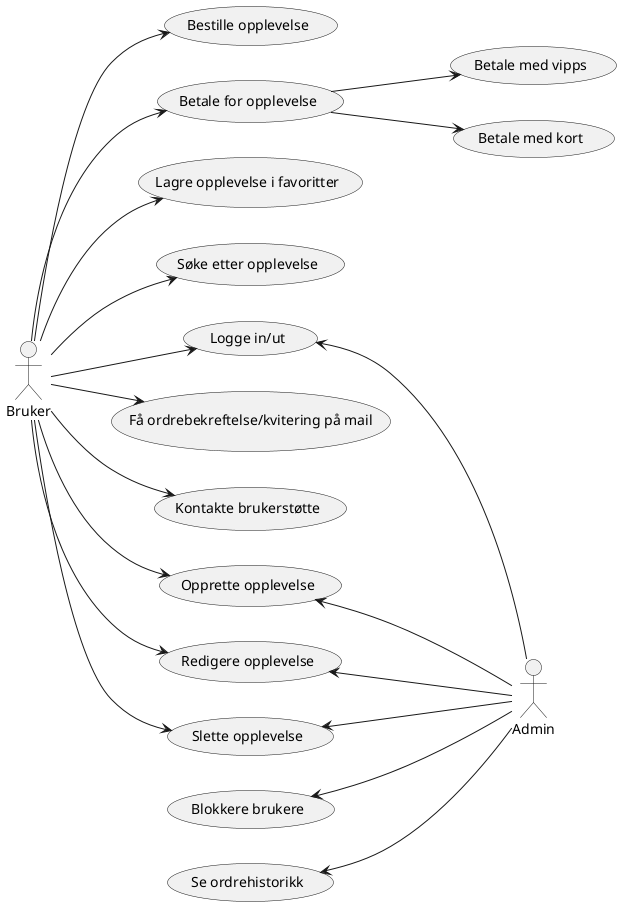 @startuml oppgave1
left to right direction
:Bruker: --> (Bestille opplevelse) 

:Bruker: --> (Betale for opplevelse)
(Betale for opplevelse) --> (Betale med vipps)
(Betale for opplevelse) --> (Betale med kort)
:Bruker: --> (Lagre opplevelse i favoritter)

:Bruker: --> (Søke etter opplevelse)
:Bruker: --> (Logge in/ut)
:Bruker: --> (Få ordrebekreftelse/kvitering på mail)
:Bruker: --> (Kontakte brukerstøtte)

:Bruker: --> (Opprette opplevelse)
:Bruker: --> (Redigere opplevelse)
:Bruker: --> (Slette opplevelse)


(Opprette opplevelse) <-- :Admin:
(Redigere opplevelse) <-- :Admin:
(Blokkere brukere) <-- :Admin:
(Se ordrehistorikk) <-- :Admin:
(Logge in/ut) <-- :Admin:
(Slette opplevelse) <-- :Admin:

@enduml
PlantUML-kildekode til for use caset